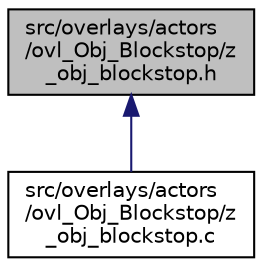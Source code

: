 digraph "src/overlays/actors/ovl_Obj_Blockstop/z_obj_blockstop.h"
{
 // LATEX_PDF_SIZE
  edge [fontname="Helvetica",fontsize="10",labelfontname="Helvetica",labelfontsize="10"];
  node [fontname="Helvetica",fontsize="10",shape=record];
  Node1 [label="src/overlays/actors\l/ovl_Obj_Blockstop/z\l_obj_blockstop.h",height=0.2,width=0.4,color="black", fillcolor="grey75", style="filled", fontcolor="black",tooltip=" "];
  Node1 -> Node2 [dir="back",color="midnightblue",fontsize="10",style="solid",fontname="Helvetica"];
  Node2 [label="src/overlays/actors\l/ovl_Obj_Blockstop/z\l_obj_blockstop.c",height=0.2,width=0.4,color="black", fillcolor="white", style="filled",URL="$dd/de3/z__obj__blockstop_8c.html",tooltip=" "];
}
